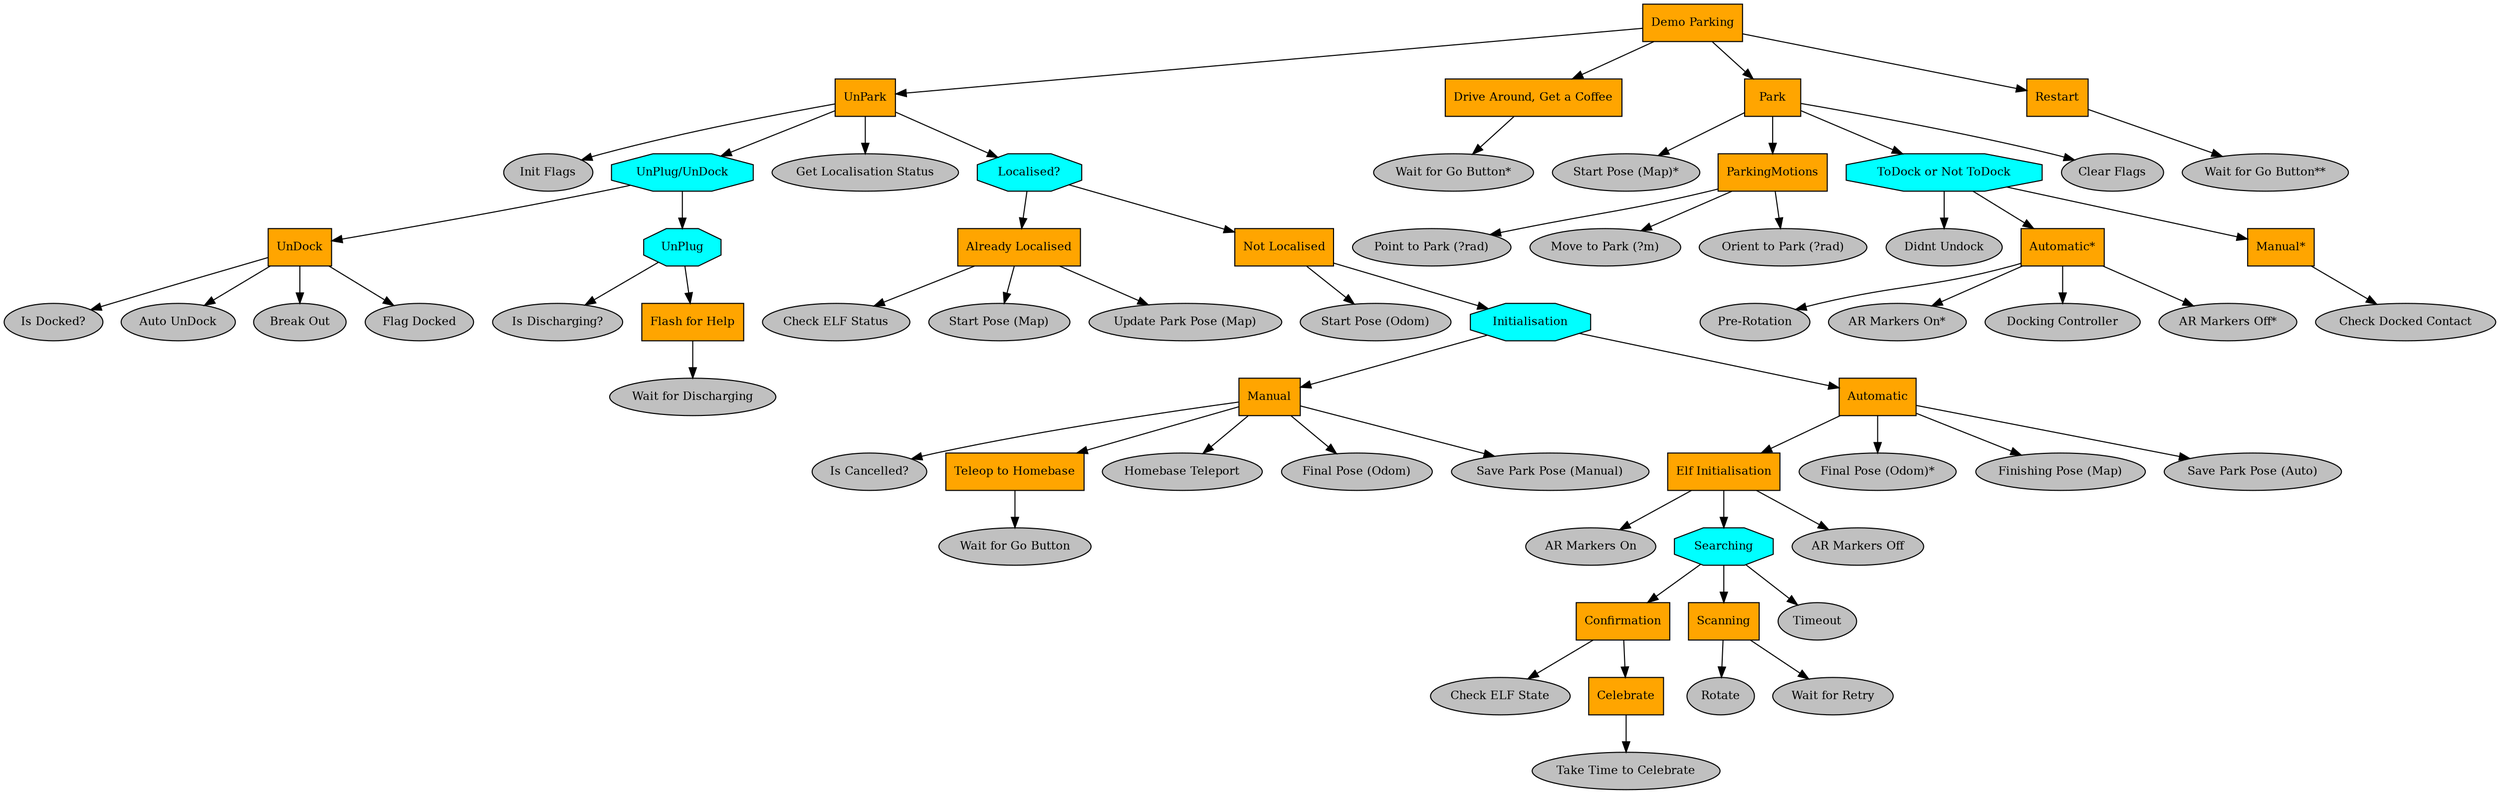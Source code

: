 digraph demo_parking {
"Demo Parking" [shape=box, fontsize=11, style=filled, fillcolor=orange];
UnPark [shape=box, fontsize=11, style=filled, fillcolor=orange];
"Demo Parking" -> UnPark;
"Init Flags" [shape=ellipse, fontsize=11, style=filled, fillcolor=gray];
UnPark -> "Init Flags";
"UnPlug/UnDock" [shape=octagon, fontsize=11, style=filled, fillcolor=cyan];
UnPark -> "UnPlug/UnDock";
UnDock [shape=box, fontsize=11, style=filled, fillcolor=orange];
"UnPlug/UnDock" -> UnDock;
"Is Docked?" [shape=ellipse, fontsize=11, style=filled, fillcolor=gray];
UnDock -> "Is Docked?";
"Auto UnDock" [shape=ellipse, fontsize=11, style=filled, fillcolor=gray];
UnDock -> "Auto UnDock";
"Break Out" [shape=ellipse, fontsize=11, style=filled, fillcolor=gray];
UnDock -> "Break Out";
"Flag Docked" [shape=ellipse, fontsize=11, style=filled, fillcolor=gray];
UnDock -> "Flag Docked";
UnPlug [shape=octagon, fontsize=11, style=filled, fillcolor=cyan];
"UnPlug/UnDock" -> UnPlug;
"Is Discharging?" [shape=ellipse, fontsize=11, style=filled, fillcolor=gray];
UnPlug -> "Is Discharging?";
"Flash for Help" [shape=box, fontsize=11, style=filled, fillcolor=orange];
UnPlug -> "Flash for Help";
"Wait for Discharging" [shape=ellipse, fontsize=11, style=filled, fillcolor=gray];
"Flash for Help" -> "Wait for Discharging";
"Get Localisation Status" [shape=ellipse, fontsize=11, style=filled, fillcolor=gray];
UnPark -> "Get Localisation Status";
"Localised?" [shape=octagon, fontsize=11, style=filled, fillcolor=cyan];
UnPark -> "Localised?";
"Already Localised" [shape=box, fontsize=11, style=filled, fillcolor=orange];
"Localised?" -> "Already Localised";
"Check ELF Status" [shape=ellipse, fontsize=11, style=filled, fillcolor=gray];
"Already Localised" -> "Check ELF Status";
"Start Pose (Map)" [shape=ellipse, fontsize=11, style=filled, fillcolor=gray];
"Already Localised" -> "Start Pose (Map)";
"Update Park Pose (Map)" [shape=ellipse, fontsize=11, style=filled, fillcolor=gray];
"Already Localised" -> "Update Park Pose (Map)";
"Not Localised" [shape=box, fontsize=11, style=filled, fillcolor=orange];
"Localised?" -> "Not Localised";
"Start Pose (Odom)" [shape=ellipse, fontsize=11, style=filled, fillcolor=gray];
"Not Localised" -> "Start Pose (Odom)";
Initialisation [shape=octagon, fontsize=11, style=filled, fillcolor=cyan];
"Not Localised" -> Initialisation;
Manual [shape=box, fontsize=11, style=filled, fillcolor=orange];
Initialisation -> Manual;
"Is Cancelled?" [shape=ellipse, fontsize=11, style=filled, fillcolor=gray];
Manual -> "Is Cancelled?";
"Teleop to Homebase" [shape=box, fontsize=11, style=filled, fillcolor=orange];
Manual -> "Teleop to Homebase";
"Wait for Go Button" [shape=ellipse, fontsize=11, style=filled, fillcolor=gray];
"Teleop to Homebase" -> "Wait for Go Button";
"Homebase Teleport" [shape=ellipse, fontsize=11, style=filled, fillcolor=gray];
Manual -> "Homebase Teleport";
"Final Pose (Odom)" [shape=ellipse, fontsize=11, style=filled, fillcolor=gray];
Manual -> "Final Pose (Odom)";
"Save Park Pose (Manual)" [shape=ellipse, fontsize=11, style=filled, fillcolor=gray];
Manual -> "Save Park Pose (Manual)";
Automatic [shape=box, fontsize=11, style=filled, fillcolor=orange];
Initialisation -> Automatic;
"Elf Initialisation" [shape=box, fontsize=11, style=filled, fillcolor=orange];
Automatic -> "Elf Initialisation";
"AR Markers On" [shape=ellipse, fontsize=11, style=filled, fillcolor=gray];
"Elf Initialisation" -> "AR Markers On";
Searching [shape=octagon, fontsize=11, style=filled, fillcolor=cyan];
"Elf Initialisation" -> Searching;
Confirmation [shape=box, fontsize=11, style=filled, fillcolor=orange];
Searching -> Confirmation;
"Check ELF State" [shape=ellipse, fontsize=11, style=filled, fillcolor=gray];
Confirmation -> "Check ELF State";
Celebrate [shape=box, fontsize=11, style=filled, fillcolor=orange];
Confirmation -> Celebrate;
"Take Time to Celebrate" [shape=ellipse, fontsize=11, style=filled, fillcolor=gray];
Celebrate -> "Take Time to Celebrate";
Scanning [shape=box, fontsize=11, style=filled, fillcolor=orange];
Searching -> Scanning;
Rotate [shape=ellipse, fontsize=11, style=filled, fillcolor=gray];
Scanning -> Rotate;
"Wait for Retry" [shape=ellipse, fontsize=11, style=filled, fillcolor=gray];
Scanning -> "Wait for Retry";
Timeout [shape=ellipse, fontsize=11, style=filled, fillcolor=gray];
Searching -> Timeout;
"AR Markers Off" [shape=ellipse, fontsize=11, style=filled, fillcolor=gray];
"Elf Initialisation" -> "AR Markers Off";
"Final Pose (Odom)*" [shape=ellipse, fontsize=11, style=filled, fillcolor=gray];
Automatic -> "Final Pose (Odom)*";
"Finishing Pose (Map)" [shape=ellipse, fontsize=11, style=filled, fillcolor=gray];
Automatic -> "Finishing Pose (Map)";
"Save Park Pose (Auto)" [shape=ellipse, fontsize=11, style=filled, fillcolor=gray];
Automatic -> "Save Park Pose (Auto)";
"Drive Around, Get a Coffee" [shape=box, fontsize=11, style=filled, fillcolor=orange];
"Demo Parking" -> "Drive Around, Get a Coffee";
"Wait for Go Button*" [shape=ellipse, fontsize=11, style=filled, fillcolor=gray];
"Drive Around, Get a Coffee" -> "Wait for Go Button*";
Park [shape=box, fontsize=11, style=filled, fillcolor=orange];
"Demo Parking" -> Park;
"Start Pose (Map)*" [shape=ellipse, fontsize=11, style=filled, fillcolor=gray];
Park -> "Start Pose (Map)*";
ParkingMotions [shape=box, fontsize=11, style=filled, fillcolor=orange];
Park -> ParkingMotions;
"Point to Park (?rad)" [shape=ellipse, fontsize=11, style=filled, fillcolor=gray];
ParkingMotions -> "Point to Park (?rad)";
"Move to Park (?m)" [shape=ellipse, fontsize=11, style=filled, fillcolor=gray];
ParkingMotions -> "Move to Park (?m)";
"Orient to Park (?rad)" [shape=ellipse, fontsize=11, style=filled, fillcolor=gray];
ParkingMotions -> "Orient to Park (?rad)";
"ToDock or Not ToDock" [shape=octagon, fontsize=11, style=filled, fillcolor=cyan];
Park -> "ToDock or Not ToDock";
"Didnt Undock" [shape=ellipse, fontsize=11, style=filled, fillcolor=gray];
"ToDock or Not ToDock" -> "Didnt Undock";
"Automatic*" [shape=box, fontsize=11, style=filled, fillcolor=orange];
"ToDock or Not ToDock" -> "Automatic*";
"Pre-Rotation" [shape=ellipse, fontsize=11, style=filled, fillcolor=gray];
"Automatic*" -> "Pre-Rotation";
"AR Markers On*" [shape=ellipse, fontsize=11, style=filled, fillcolor=gray];
"Automatic*" -> "AR Markers On*";
"Docking Controller" [shape=ellipse, fontsize=11, style=filled, fillcolor=gray];
"Automatic*" -> "Docking Controller";
"AR Markers Off*" [shape=ellipse, fontsize=11, style=filled, fillcolor=gray];
"Automatic*" -> "AR Markers Off*";
"Manual*" [shape=box, fontsize=11, style=filled, fillcolor=orange];
"ToDock or Not ToDock" -> "Manual*";
"Check Docked Contact" [shape=ellipse, fontsize=11, style=filled, fillcolor=gray];
"Manual*" -> "Check Docked Contact";
"Clear Flags" [shape=ellipse, fontsize=11, style=filled, fillcolor=gray];
Park -> "Clear Flags";
Restart [shape=box, fontsize=11, style=filled, fillcolor=orange];
"Demo Parking" -> Restart;
"Wait for Go Button**" [shape=ellipse, fontsize=11, style=filled, fillcolor=gray];
Restart -> "Wait for Go Button**";
}
